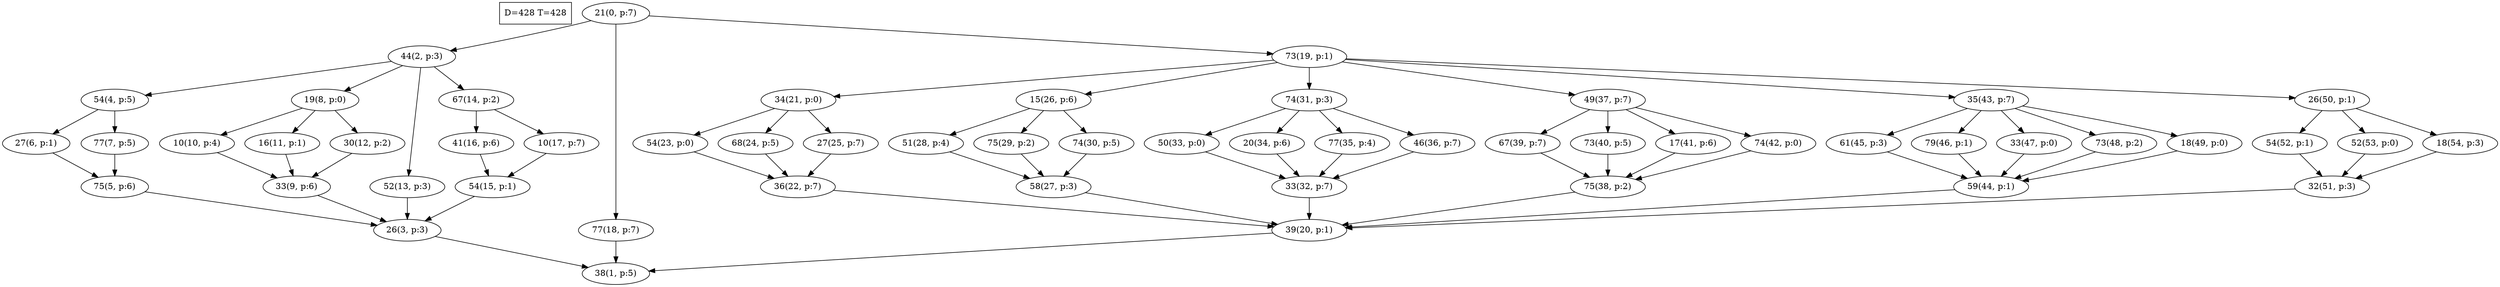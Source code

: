 digraph Task {
i [shape=box, label="D=428 T=428"]; 
0 [label="21(0, p:7)"];
1 [label="38(1, p:5)"];
2 [label="44(2, p:3)"];
3 [label="26(3, p:3)"];
4 [label="54(4, p:5)"];
5 [label="75(5, p:6)"];
6 [label="27(6, p:1)"];
7 [label="77(7, p:5)"];
8 [label="19(8, p:0)"];
9 [label="33(9, p:6)"];
10 [label="10(10, p:4)"];
11 [label="16(11, p:1)"];
12 [label="30(12, p:2)"];
13 [label="52(13, p:3)"];
14 [label="67(14, p:2)"];
15 [label="54(15, p:1)"];
16 [label="41(16, p:6)"];
17 [label="10(17, p:7)"];
18 [label="77(18, p:7)"];
19 [label="73(19, p:1)"];
20 [label="39(20, p:1)"];
21 [label="34(21, p:0)"];
22 [label="36(22, p:7)"];
23 [label="54(23, p:0)"];
24 [label="68(24, p:5)"];
25 [label="27(25, p:7)"];
26 [label="15(26, p:6)"];
27 [label="58(27, p:3)"];
28 [label="51(28, p:4)"];
29 [label="75(29, p:2)"];
30 [label="74(30, p:5)"];
31 [label="74(31, p:3)"];
32 [label="33(32, p:7)"];
33 [label="50(33, p:0)"];
34 [label="20(34, p:6)"];
35 [label="77(35, p:4)"];
36 [label="46(36, p:7)"];
37 [label="49(37, p:7)"];
38 [label="75(38, p:2)"];
39 [label="67(39, p:7)"];
40 [label="73(40, p:5)"];
41 [label="17(41, p:6)"];
42 [label="74(42, p:0)"];
43 [label="35(43, p:7)"];
44 [label="59(44, p:1)"];
45 [label="61(45, p:3)"];
46 [label="79(46, p:1)"];
47 [label="33(47, p:0)"];
48 [label="73(48, p:2)"];
49 [label="18(49, p:0)"];
50 [label="26(50, p:1)"];
51 [label="32(51, p:3)"];
52 [label="54(52, p:1)"];
53 [label="52(53, p:0)"];
54 [label="18(54, p:3)"];
0 -> 2;
0 -> 18;
0 -> 19;
2 -> 4;
2 -> 8;
2 -> 13;
2 -> 14;
3 -> 1;
4 -> 6;
4 -> 7;
5 -> 3;
6 -> 5;
7 -> 5;
8 -> 10;
8 -> 11;
8 -> 12;
9 -> 3;
10 -> 9;
11 -> 9;
12 -> 9;
13 -> 3;
14 -> 16;
14 -> 17;
15 -> 3;
16 -> 15;
17 -> 15;
18 -> 1;
19 -> 21;
19 -> 26;
19 -> 31;
19 -> 37;
19 -> 43;
19 -> 50;
20 -> 1;
21 -> 23;
21 -> 24;
21 -> 25;
22 -> 20;
23 -> 22;
24 -> 22;
25 -> 22;
26 -> 28;
26 -> 29;
26 -> 30;
27 -> 20;
28 -> 27;
29 -> 27;
30 -> 27;
31 -> 33;
31 -> 34;
31 -> 35;
31 -> 36;
32 -> 20;
33 -> 32;
34 -> 32;
35 -> 32;
36 -> 32;
37 -> 39;
37 -> 40;
37 -> 41;
37 -> 42;
38 -> 20;
39 -> 38;
40 -> 38;
41 -> 38;
42 -> 38;
43 -> 45;
43 -> 46;
43 -> 47;
43 -> 48;
43 -> 49;
44 -> 20;
45 -> 44;
46 -> 44;
47 -> 44;
48 -> 44;
49 -> 44;
50 -> 52;
50 -> 53;
50 -> 54;
51 -> 20;
52 -> 51;
53 -> 51;
54 -> 51;
}
